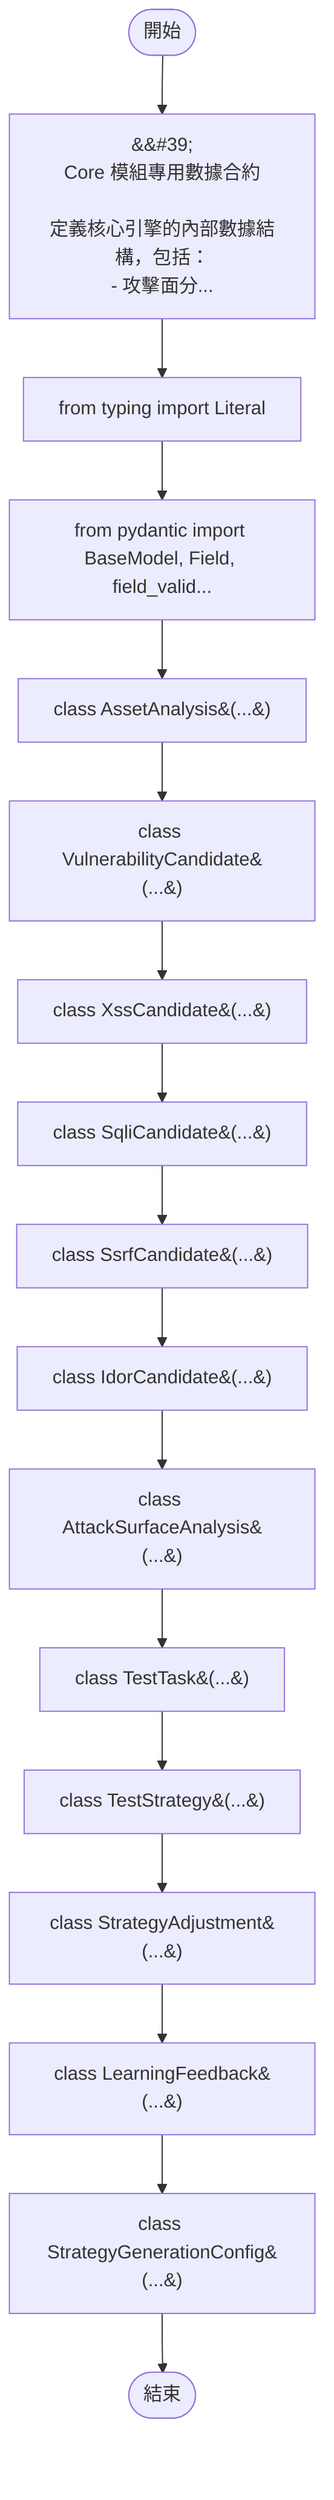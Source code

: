 flowchart TB
    n1([開始])
    n2([結束])
    n3[&amp;&#35;39;\nCore 模組專用數據合約\n\n定義核心引擎的內部數據結構，包括：\n- 攻擊面分...]
    n4[from typing import Literal]
    n5[from pydantic import BaseModel, Field, field_valid...]
    n6[class AssetAnalysis&#40;...&#41;]
    n7[class VulnerabilityCandidate&#40;...&#41;]
    n8[class XssCandidate&#40;...&#41;]
    n9[class SqliCandidate&#40;...&#41;]
    n10[class SsrfCandidate&#40;...&#41;]
    n11[class IdorCandidate&#40;...&#41;]
    n12[class AttackSurfaceAnalysis&#40;...&#41;]
    n13[class TestTask&#40;...&#41;]
    n14[class TestStrategy&#40;...&#41;]
    n15[class StrategyAdjustment&#40;...&#41;]
    n16[class LearningFeedback&#40;...&#41;]
    n17[class StrategyGenerationConfig&#40;...&#41;]
    n1 --> n3
    n3 --> n4
    n4 --> n5
    n5 --> n6
    n6 --> n7
    n7 --> n8
    n8 --> n9
    n9 --> n10
    n10 --> n11
    n11 --> n12
    n12 --> n13
    n13 --> n14
    n14 --> n15
    n15 --> n16
    n16 --> n17
    n17 --> n2
